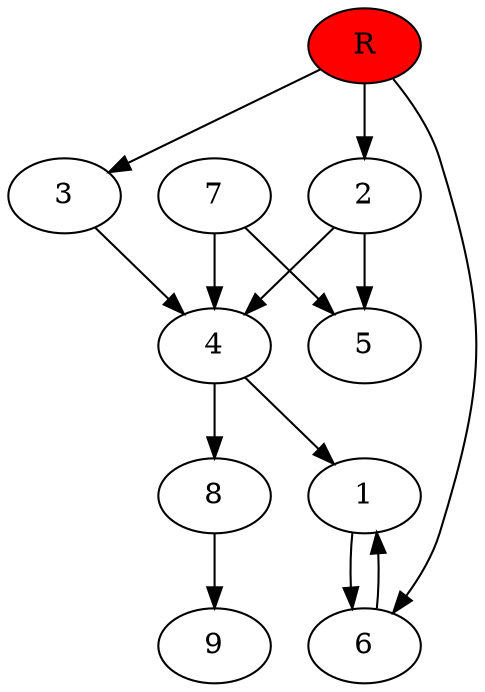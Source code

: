 digraph prb35429 {
	1
	2
	3
	4
	5
	6
	7
	8
	R [fillcolor="#ff0000" style=filled]
	1 -> 6
	2 -> 4
	2 -> 5
	3 -> 4
	4 -> 1
	4 -> 8
	6 -> 1
	7 -> 4
	7 -> 5
	8 -> 9
	R -> 2
	R -> 3
	R -> 6
}
